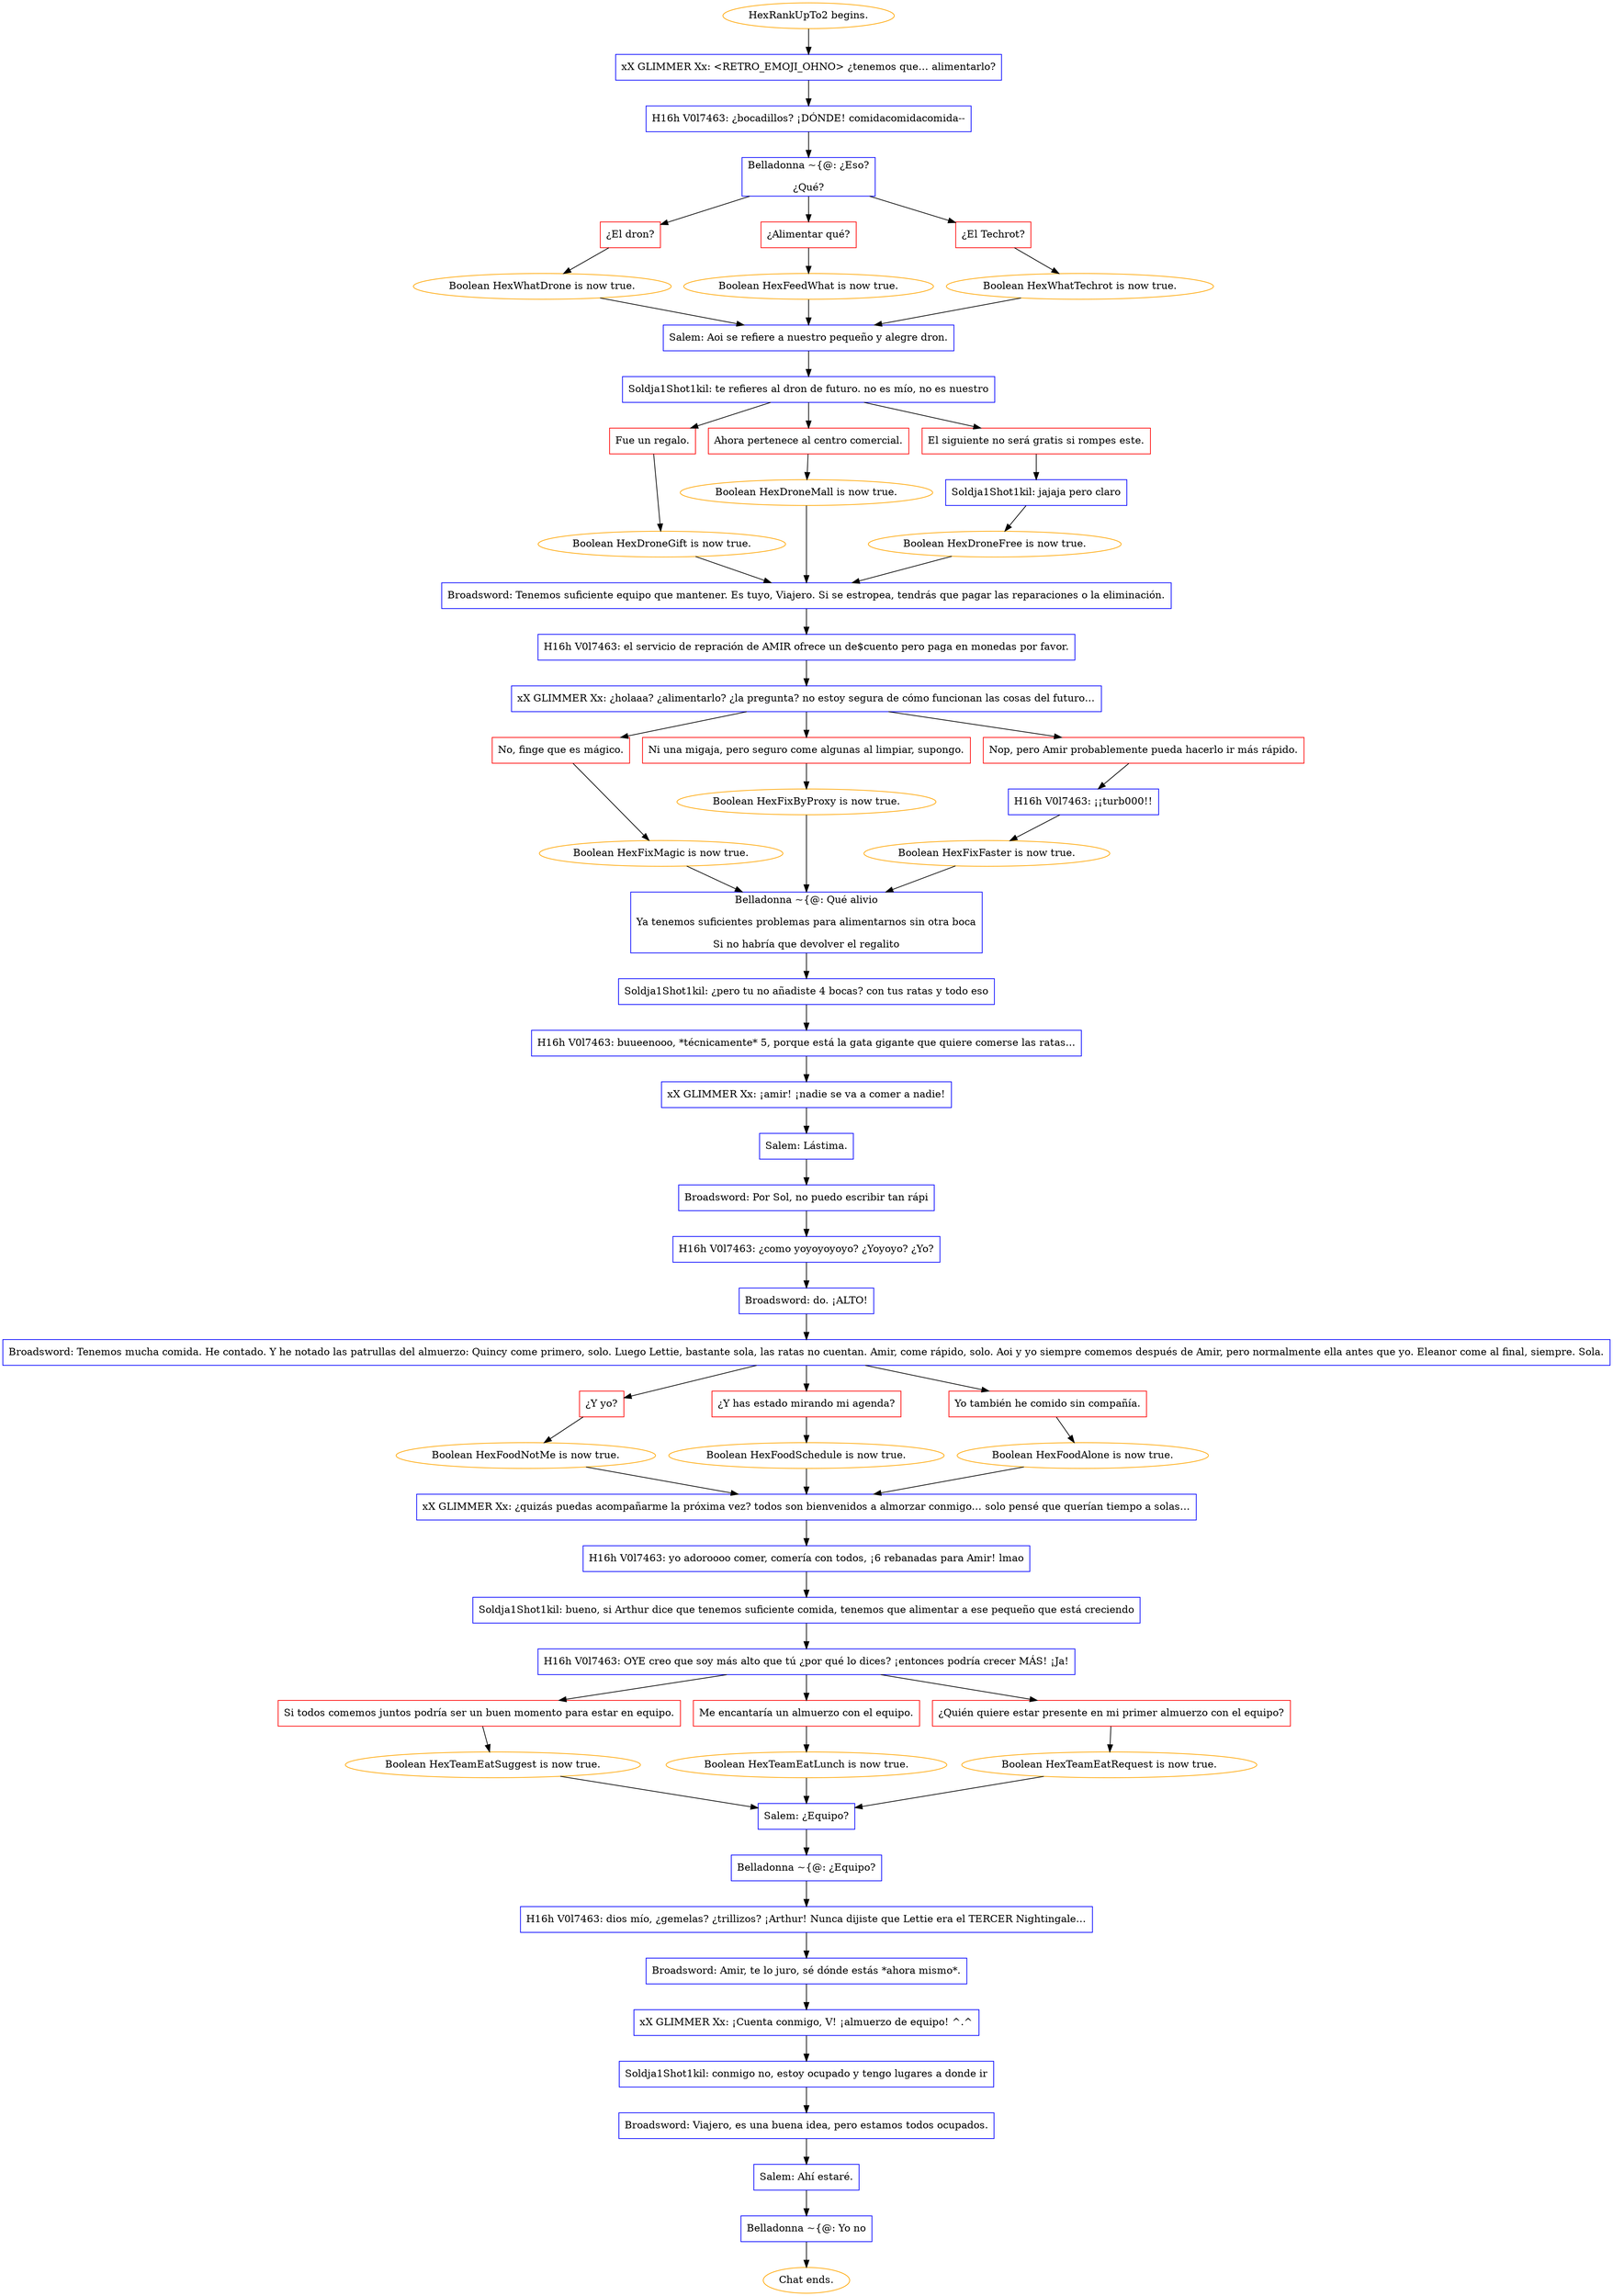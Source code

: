 digraph {
	"HexRankUpTo2 begins." [color=orange];
		"HexRankUpTo2 begins." -> j1108581924;
	j1108581924 [label="xX GLIMMER Xx: <RETRO_EMOJI_OHNO> ¿tenemos que… alimentarlo?",shape=box,color=blue];
		j1108581924 -> j409425285;
	j409425285 [label="H16h V0l7463: ¿bocadillos? ¡DÓNDE! comidacomidacomida--",shape=box,color=blue];
		j409425285 -> j4293485526;
	j4293485526 [label="Belladonna ~{@: ¿Eso?
¿Qué?",shape=box,color=blue];
		j4293485526 -> j1215824986;
		j4293485526 -> j4194942963;
		j4293485526 -> j799409340;
	j1215824986 [label="¿El dron?",shape=box,color=red];
		j1215824986 -> j4233555548;
	j4194942963 [label="¿Alimentar qué?",shape=box,color=red];
		j4194942963 -> j3624689199;
	j799409340 [label="¿El Techrot?",shape=box,color=red];
		j799409340 -> j756327291;
	j4233555548 [label="Boolean HexWhatDrone is now true.",color=orange];
		j4233555548 -> j510629559;
	j3624689199 [label="Boolean HexFeedWhat is now true.",color=orange];
		j3624689199 -> j510629559;
	j756327291 [label="Boolean HexWhatTechrot is now true.",color=orange];
		j756327291 -> j510629559;
	j510629559 [label="Salem: Aoi se refiere a nuestro pequeño y alegre dron.",shape=box,color=blue];
		j510629559 -> j347505773;
	j347505773 [label="Soldja1Shot1kil: te refieres al dron de futuro. no es mío, no es nuestro",shape=box,color=blue];
		j347505773 -> j2925003995;
		j347505773 -> j3947267543;
		j347505773 -> j613683887;
	j2925003995 [label="Fue un regalo.",shape=box,color=red];
		j2925003995 -> j1654812052;
	j3947267543 [label="Ahora pertenece al centro comercial.",shape=box,color=red];
		j3947267543 -> j259525295;
	j613683887 [label="El siguiente no será gratis si rompes este.",shape=box,color=red];
		j613683887 -> j3384881227;
	j1654812052 [label="Boolean HexDroneGift is now true.",color=orange];
		j1654812052 -> j3024501827;
	j259525295 [label="Boolean HexDroneMall is now true.",color=orange];
		j259525295 -> j3024501827;
	j3384881227 [label="Soldja1Shot1kil: jajaja pero claro",shape=box,color=blue];
		j3384881227 -> j440980078;
	j3024501827 [label="Broadsword: Tenemos suficiente equipo que mantener. Es tuyo, Viajero. Si se estropea, tendrás que pagar las reparaciones o la eliminación.",shape=box,color=blue];
		j3024501827 -> j3386760064;
	j440980078 [label="Boolean HexDroneFree is now true.",color=orange];
		j440980078 -> j3024501827;
	j3386760064 [label="H16h V0l7463: el servicio de repración de AMIR ofrece un de$cuento pero paga en monedas por favor.",shape=box,color=blue];
		j3386760064 -> j447195203;
	j447195203 [label="xX GLIMMER Xx: ¿holaaa? ¿alimentarlo? ¿la pregunta? no estoy segura de cómo funcionan las cosas del futuro…",shape=box,color=blue];
		j447195203 -> j1037964532;
		j447195203 -> j2067317753;
		j447195203 -> j2256695121;
	j1037964532 [label="No, finge que es mágico.",shape=box,color=red];
		j1037964532 -> j1345367584;
	j2067317753 [label="Ni una migaja, pero seguro come algunas al limpiar, supongo.",shape=box,color=red];
		j2067317753 -> j1034350792;
	j2256695121 [label="Nop, pero Amir probablemente pueda hacerlo ir más rápido.",shape=box,color=red];
		j2256695121 -> j1811658413;
	j1345367584 [label="Boolean HexFixMagic is now true.",color=orange];
		j1345367584 -> j2164425205;
	j1034350792 [label="Boolean HexFixByProxy is now true.",color=orange];
		j1034350792 -> j2164425205;
	j1811658413 [label="H16h V0l7463: ¡¡turb000!!",shape=box,color=blue];
		j1811658413 -> j2174076139;
	j2164425205 [label="Belladonna ~{@: Qué alivio
Ya tenemos suficientes problemas para alimentarnos sin otra boca
Si no habría que devolver el regalito",shape=box,color=blue];
		j2164425205 -> j2595342193;
	j2174076139 [label="Boolean HexFixFaster is now true.",color=orange];
		j2174076139 -> j2164425205;
	j2595342193 [label="Soldja1Shot1kil: ¿pero tu no añadiste 4 bocas? con tus ratas y todo eso",shape=box,color=blue];
		j2595342193 -> j3461607508;
	j3461607508 [label="H16h V0l7463: buueenooo, *técnicamente* 5, porque está la gata gigante que quiere comerse las ratas...",shape=box,color=blue];
		j3461607508 -> j2217335429;
	j2217335429 [label="xX GLIMMER Xx: ¡amir! ¡nadie se va a comer a nadie!",shape=box,color=blue];
		j2217335429 -> j1150877928;
	j1150877928 [label="Salem: Lástima.",shape=box,color=blue];
		j1150877928 -> j1814046284;
	j1814046284 [label="Broadsword: Por Sol, no puedo escribir tan rápi",shape=box,color=blue];
		j1814046284 -> j2271575591;
	j2271575591 [label="H16h V0l7463: ¿como yoyoyoyoyo? ¿Yoyoyo? ¿Yo?",shape=box,color=blue];
		j2271575591 -> j1218418692;
	j1218418692 [label="Broadsword: do. ¡ALTO!",shape=box,color=blue];
		j1218418692 -> j3180091618;
	j3180091618 [label="Broadsword: Tenemos mucha comida. He contado. Y he notado las patrullas del almuerzo: Quincy come primero, solo. Luego Lettie, bastante sola, las ratas no cuentan. Amir, come rápido, solo. Aoi y yo siempre comemos después de Amir, pero normalmente ella antes que yo. Eleanor come al final, siempre. Sola.",shape=box,color=blue];
		j3180091618 -> j2523561667;
		j3180091618 -> j127747599;
		j3180091618 -> j2265093266;
	j2523561667 [label="¿Y yo?",shape=box,color=red];
		j2523561667 -> j3293354514;
	j127747599 [label="¿Y has estado mirando mi agenda?",shape=box,color=red];
		j127747599 -> j736663850;
	j2265093266 [label="Yo también he comido sin compañía.",shape=box,color=red];
		j2265093266 -> j364230702;
	j3293354514 [label="Boolean HexFoodNotMe is now true.",color=orange];
		j3293354514 -> j3545651348;
	j736663850 [label="Boolean HexFoodSchedule is now true.",color=orange];
		j736663850 -> j3545651348;
	j364230702 [label="Boolean HexFoodAlone is now true.",color=orange];
		j364230702 -> j3545651348;
	j3545651348 [label="xX GLIMMER Xx: ¿quizás puedas acompañarme la próxima vez? todos son bienvenidos a almorzar conmigo… solo pensé que querían tiempo a solas…",shape=box,color=blue];
		j3545651348 -> j2842258413;
	j2842258413 [label="H16h V0l7463: yo adoroooo comer, comería con todos, ¡6 rebanadas para Amir! lmao",shape=box,color=blue];
		j2842258413 -> j2502403315;
	j2502403315 [label="Soldja1Shot1kil: bueno, si Arthur dice que tenemos suficiente comida, tenemos que alimentar a ese pequeño que está creciendo",shape=box,color=blue];
		j2502403315 -> j379735647;
	j379735647 [label="H16h V0l7463: OYE creo que soy más alto que tú ¿por qué lo dices? ¡entonces podría crecer MÁS! ¡Ja!",shape=box,color=blue];
		j379735647 -> j459486832;
		j379735647 -> j323332918;
		j379735647 -> j956869532;
	j459486832 [label="Si todos comemos juntos podría ser un buen momento para estar en equipo.",shape=box,color=red];
		j459486832 -> j3517335024;
	j323332918 [label="Me encantaría un almuerzo con el equipo.",shape=box,color=red];
		j323332918 -> j1651346441;
	j956869532 [label="¿Quién quiere estar presente en mi primer almuerzo con el equipo?",shape=box,color=red];
		j956869532 -> j182013974;
	j3517335024 [label="Boolean HexTeamEatSuggest is now true.",color=orange];
		j3517335024 -> j1443586625;
	j1651346441 [label="Boolean HexTeamEatLunch is now true.",color=orange];
		j1651346441 -> j1443586625;
	j182013974 [label="Boolean HexTeamEatRequest is now true.",color=orange];
		j182013974 -> j1443586625;
	j1443586625 [label="Salem: ¿Equipo?",shape=box,color=blue];
		j1443586625 -> j4138484860;
	j4138484860 [label="Belladonna ~{@: ¿Equipo?",shape=box,color=blue];
		j4138484860 -> j3260601679;
	j3260601679 [label="H16h V0l7463: dios mío, ¿gemelas? ¿trillizos? ¡Arthur! Nunca dijiste que Lettie era el TERCER Nightingale…",shape=box,color=blue];
		j3260601679 -> j3632697964;
	j3632697964 [label="Broadsword: Amir, te lo juro, sé dónde estás *ahora mismo*.",shape=box,color=blue];
		j3632697964 -> j3535502966;
	j3535502966 [label="xX GLIMMER Xx: ¡Cuenta conmigo, V! ¡almuerzo de equipo! ^.^",shape=box,color=blue];
		j3535502966 -> j2197543474;
	j2197543474 [label="Soldja1Shot1kil: conmigo no, estoy ocupado y tengo lugares a donde ir",shape=box,color=blue];
		j2197543474 -> j1169928385;
	j1169928385 [label="Broadsword: Viajero, es una buena idea, pero estamos todos ocupados.",shape=box,color=blue];
		j1169928385 -> j3901070974;
	j3901070974 [label="Salem: Ahí estaré.",shape=box,color=blue];
		j3901070974 -> j2943386412;
	j2943386412 [label="Belladonna ~{@: Yo no",shape=box,color=blue];
		j2943386412 -> "Chat ends.";
	"Chat ends." [color=orange];
}